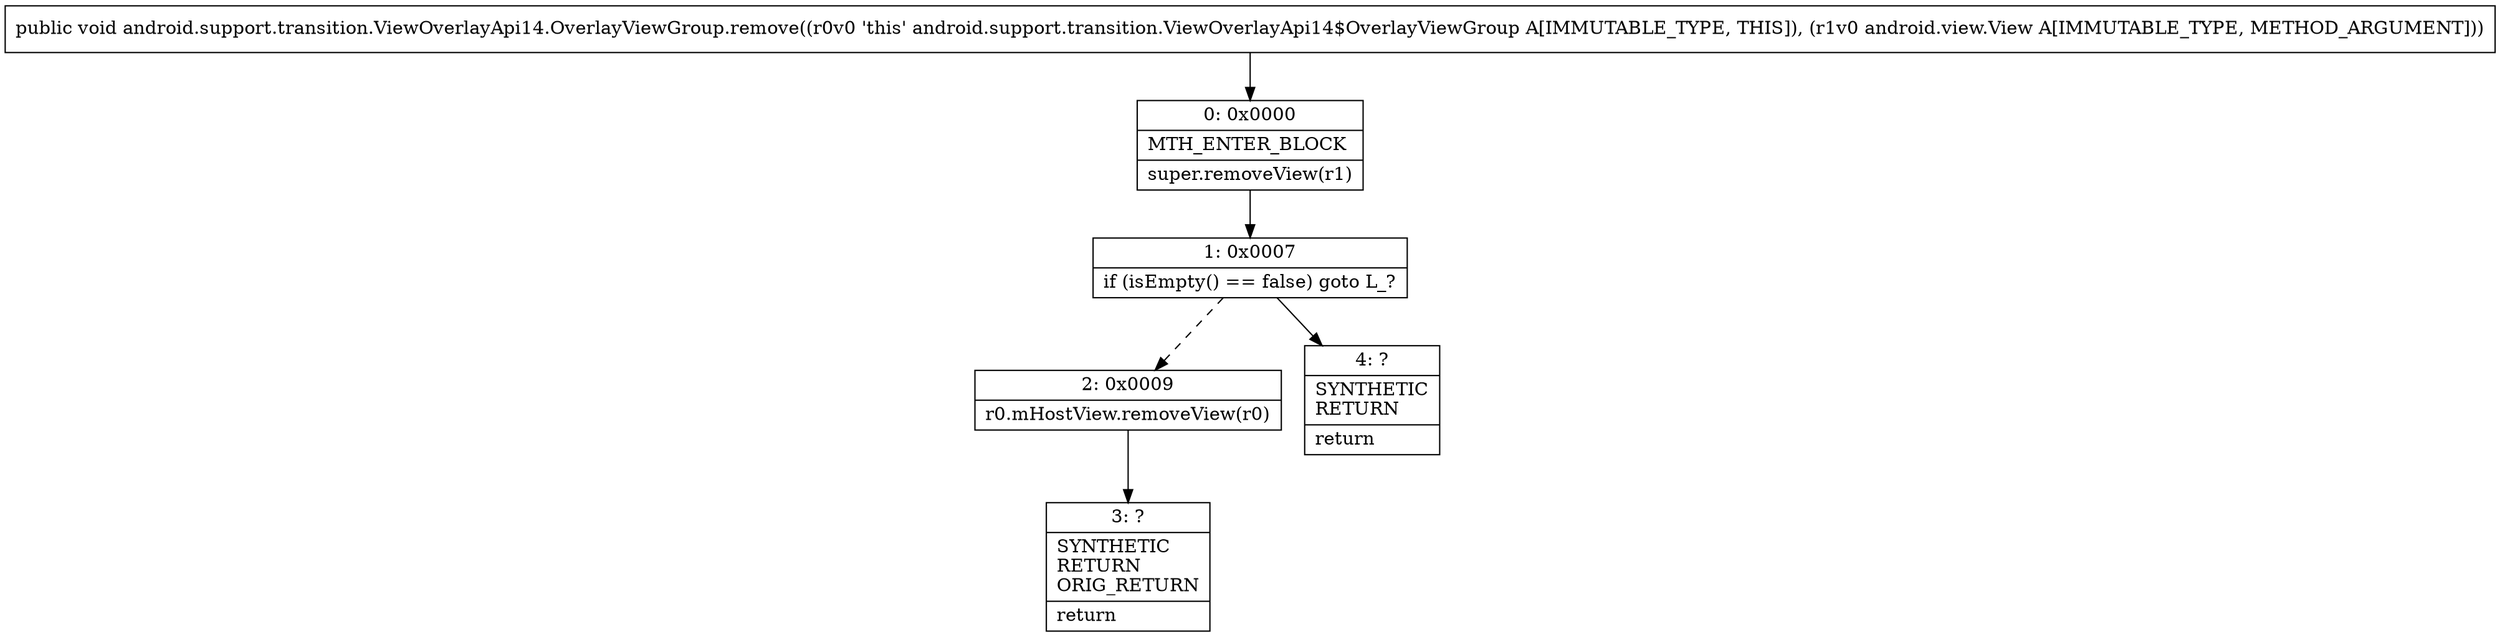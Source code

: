 digraph "CFG forandroid.support.transition.ViewOverlayApi14.OverlayViewGroup.remove(Landroid\/view\/View;)V" {
Node_0 [shape=record,label="{0\:\ 0x0000|MTH_ENTER_BLOCK\l|super.removeView(r1)\l}"];
Node_1 [shape=record,label="{1\:\ 0x0007|if (isEmpty() == false) goto L_?\l}"];
Node_2 [shape=record,label="{2\:\ 0x0009|r0.mHostView.removeView(r0)\l}"];
Node_3 [shape=record,label="{3\:\ ?|SYNTHETIC\lRETURN\lORIG_RETURN\l|return\l}"];
Node_4 [shape=record,label="{4\:\ ?|SYNTHETIC\lRETURN\l|return\l}"];
MethodNode[shape=record,label="{public void android.support.transition.ViewOverlayApi14.OverlayViewGroup.remove((r0v0 'this' android.support.transition.ViewOverlayApi14$OverlayViewGroup A[IMMUTABLE_TYPE, THIS]), (r1v0 android.view.View A[IMMUTABLE_TYPE, METHOD_ARGUMENT])) }"];
MethodNode -> Node_0;
Node_0 -> Node_1;
Node_1 -> Node_2[style=dashed];
Node_1 -> Node_4;
Node_2 -> Node_3;
}

